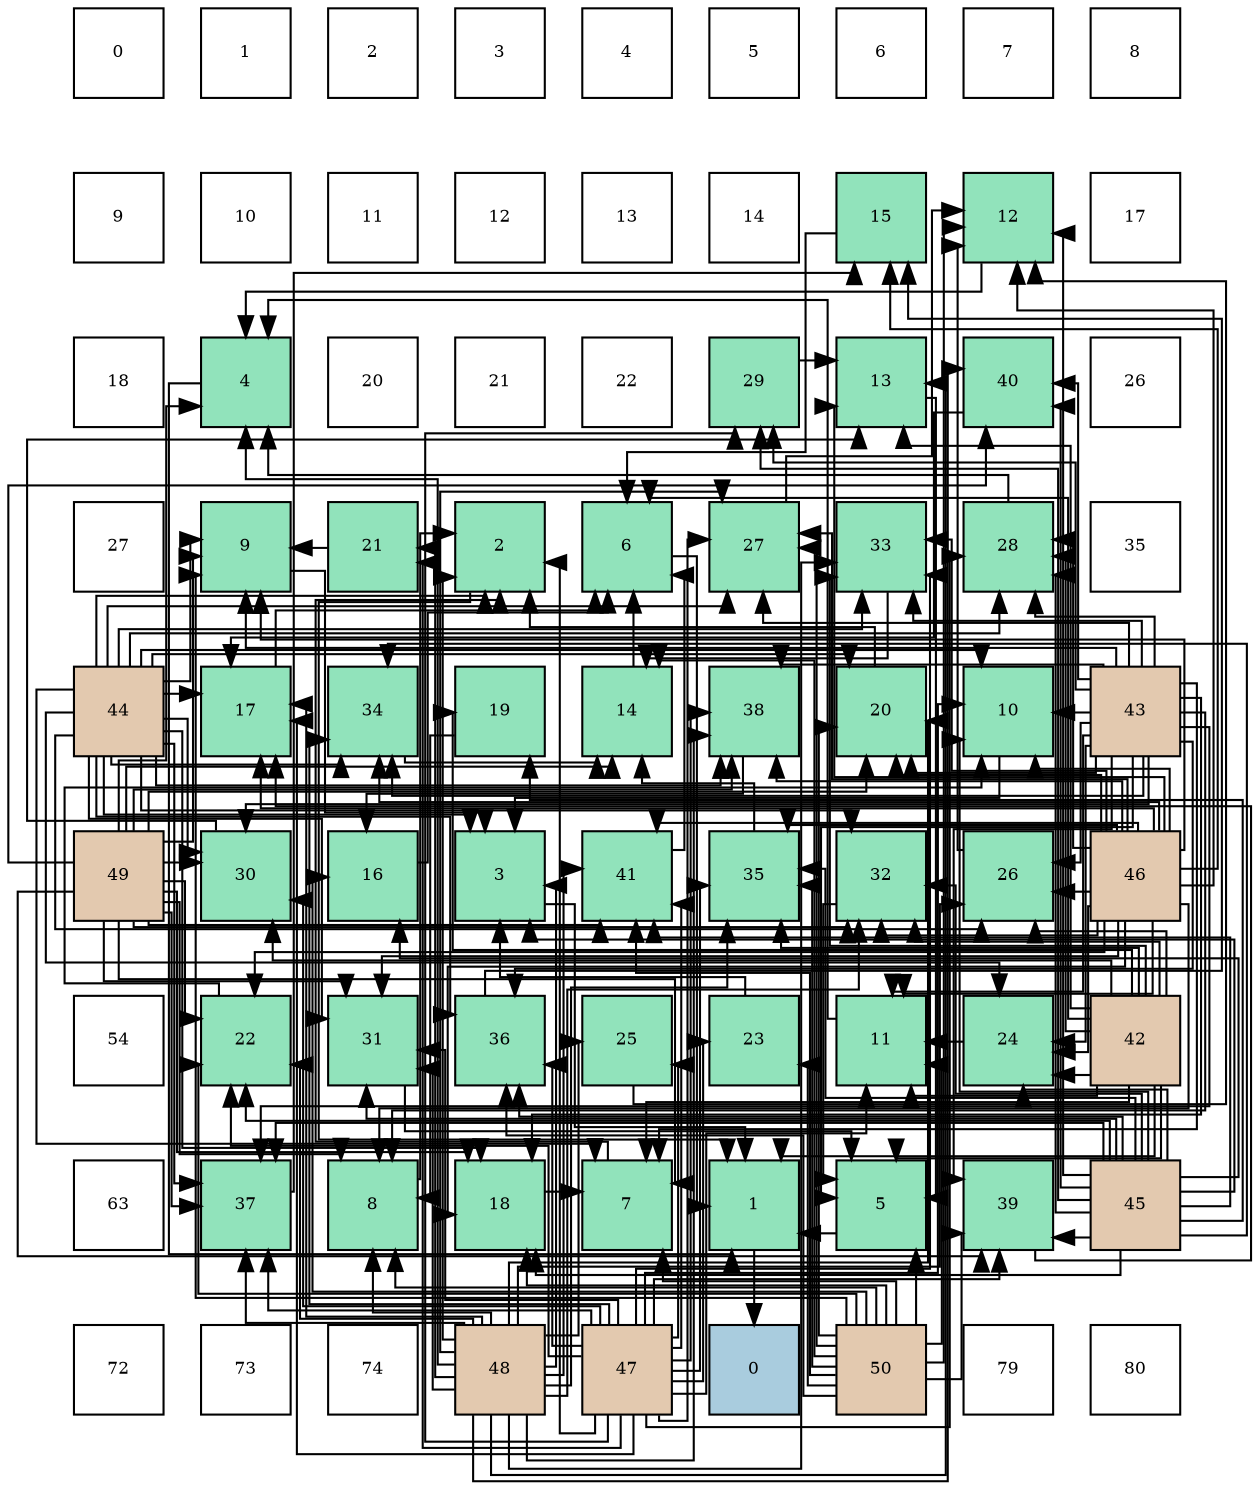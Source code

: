 digraph layout{
 rankdir=TB;
 splines=ortho;
 node [style=filled shape=square fixedsize=true width=0.6];
0[label="0", fontsize=8, fillcolor="#ffffff"];
1[label="1", fontsize=8, fillcolor="#ffffff"];
2[label="2", fontsize=8, fillcolor="#ffffff"];
3[label="3", fontsize=8, fillcolor="#ffffff"];
4[label="4", fontsize=8, fillcolor="#ffffff"];
5[label="5", fontsize=8, fillcolor="#ffffff"];
6[label="6", fontsize=8, fillcolor="#ffffff"];
7[label="7", fontsize=8, fillcolor="#ffffff"];
8[label="8", fontsize=8, fillcolor="#ffffff"];
9[label="9", fontsize=8, fillcolor="#ffffff"];
10[label="10", fontsize=8, fillcolor="#ffffff"];
11[label="11", fontsize=8, fillcolor="#ffffff"];
12[label="12", fontsize=8, fillcolor="#ffffff"];
13[label="13", fontsize=8, fillcolor="#ffffff"];
14[label="14", fontsize=8, fillcolor="#ffffff"];
15[label="15", fontsize=8, fillcolor="#91e3bb"];
16[label="12", fontsize=8, fillcolor="#91e3bb"];
17[label="17", fontsize=8, fillcolor="#ffffff"];
18[label="18", fontsize=8, fillcolor="#ffffff"];
19[label="4", fontsize=8, fillcolor="#91e3bb"];
20[label="20", fontsize=8, fillcolor="#ffffff"];
21[label="21", fontsize=8, fillcolor="#ffffff"];
22[label="22", fontsize=8, fillcolor="#ffffff"];
23[label="29", fontsize=8, fillcolor="#91e3bb"];
24[label="13", fontsize=8, fillcolor="#91e3bb"];
25[label="40", fontsize=8, fillcolor="#91e3bb"];
26[label="26", fontsize=8, fillcolor="#ffffff"];
27[label="27", fontsize=8, fillcolor="#ffffff"];
28[label="9", fontsize=8, fillcolor="#91e3bb"];
29[label="21", fontsize=8, fillcolor="#91e3bb"];
30[label="2", fontsize=8, fillcolor="#91e3bb"];
31[label="6", fontsize=8, fillcolor="#91e3bb"];
32[label="27", fontsize=8, fillcolor="#91e3bb"];
33[label="33", fontsize=8, fillcolor="#91e3bb"];
34[label="28", fontsize=8, fillcolor="#91e3bb"];
35[label="35", fontsize=8, fillcolor="#ffffff"];
36[label="44", fontsize=8, fillcolor="#e3c9af"];
37[label="17", fontsize=8, fillcolor="#91e3bb"];
38[label="34", fontsize=8, fillcolor="#91e3bb"];
39[label="19", fontsize=8, fillcolor="#91e3bb"];
40[label="14", fontsize=8, fillcolor="#91e3bb"];
41[label="38", fontsize=8, fillcolor="#91e3bb"];
42[label="20", fontsize=8, fillcolor="#91e3bb"];
43[label="10", fontsize=8, fillcolor="#91e3bb"];
44[label="43", fontsize=8, fillcolor="#e3c9af"];
45[label="49", fontsize=8, fillcolor="#e3c9af"];
46[label="30", fontsize=8, fillcolor="#91e3bb"];
47[label="16", fontsize=8, fillcolor="#91e3bb"];
48[label="3", fontsize=8, fillcolor="#91e3bb"];
49[label="41", fontsize=8, fillcolor="#91e3bb"];
50[label="35", fontsize=8, fillcolor="#91e3bb"];
51[label="32", fontsize=8, fillcolor="#91e3bb"];
52[label="26", fontsize=8, fillcolor="#91e3bb"];
53[label="46", fontsize=8, fillcolor="#e3c9af"];
54[label="54", fontsize=8, fillcolor="#ffffff"];
55[label="22", fontsize=8, fillcolor="#91e3bb"];
56[label="31", fontsize=8, fillcolor="#91e3bb"];
57[label="36", fontsize=8, fillcolor="#91e3bb"];
58[label="25", fontsize=8, fillcolor="#91e3bb"];
59[label="23", fontsize=8, fillcolor="#91e3bb"];
60[label="11", fontsize=8, fillcolor="#91e3bb"];
61[label="24", fontsize=8, fillcolor="#91e3bb"];
62[label="42", fontsize=8, fillcolor="#e3c9af"];
63[label="63", fontsize=8, fillcolor="#ffffff"];
64[label="37", fontsize=8, fillcolor="#91e3bb"];
65[label="8", fontsize=8, fillcolor="#91e3bb"];
66[label="18", fontsize=8, fillcolor="#91e3bb"];
67[label="7", fontsize=8, fillcolor="#91e3bb"];
68[label="1", fontsize=8, fillcolor="#91e3bb"];
69[label="5", fontsize=8, fillcolor="#91e3bb"];
70[label="39", fontsize=8, fillcolor="#91e3bb"];
71[label="45", fontsize=8, fillcolor="#e3c9af"];
72[label="72", fontsize=8, fillcolor="#ffffff"];
73[label="73", fontsize=8, fillcolor="#ffffff"];
74[label="74", fontsize=8, fillcolor="#ffffff"];
75[label="48", fontsize=8, fillcolor="#e3c9af"];
76[label="47", fontsize=8, fillcolor="#e3c9af"];
77[label="0", fontsize=8, fillcolor="#a9ccde"];
78[label="50", fontsize=8, fillcolor="#e3c9af"];
79[label="79", fontsize=8, fillcolor="#ffffff"];
80[label="80", fontsize=8, fillcolor="#ffffff"];
edge [constraint=false, style=vis];68 -> 77;
30 -> 68;
48 -> 68;
19 -> 68;
69 -> 68;
31 -> 68;
67 -> 30;
65 -> 30;
28 -> 48;
43 -> 48;
60 -> 19;
16 -> 19;
24 -> 69;
40 -> 31;
15 -> 31;
47 -> 31;
37 -> 31;
66 -> 67;
39 -> 65;
42 -> 30;
29 -> 28;
55 -> 43;
59 -> 48;
61 -> 60;
58 -> 16;
52 -> 16;
32 -> 16;
34 -> 19;
23 -> 24;
46 -> 24;
56 -> 69;
51 -> 69;
33 -> 40;
38 -> 40;
50 -> 40;
57 -> 15;
64 -> 15;
41 -> 47;
70 -> 37;
25 -> 37;
49 -> 31;
62 -> 68;
62 -> 69;
62 -> 31;
62 -> 67;
62 -> 60;
62 -> 24;
62 -> 39;
62 -> 61;
62 -> 52;
62 -> 34;
62 -> 46;
62 -> 51;
62 -> 33;
62 -> 50;
44 -> 69;
44 -> 67;
44 -> 65;
44 -> 28;
44 -> 43;
44 -> 60;
44 -> 66;
44 -> 42;
44 -> 61;
44 -> 52;
44 -> 32;
44 -> 34;
44 -> 23;
44 -> 46;
44 -> 33;
44 -> 38;
44 -> 57;
44 -> 64;
44 -> 41;
44 -> 70;
44 -> 25;
36 -> 30;
36 -> 48;
36 -> 67;
36 -> 28;
36 -> 43;
36 -> 37;
36 -> 66;
36 -> 42;
36 -> 61;
36 -> 52;
36 -> 32;
36 -> 34;
36 -> 46;
36 -> 56;
36 -> 51;
36 -> 33;
36 -> 38;
36 -> 57;
36 -> 64;
36 -> 41;
71 -> 48;
71 -> 43;
71 -> 16;
71 -> 47;
71 -> 66;
71 -> 39;
71 -> 55;
71 -> 61;
71 -> 34;
71 -> 23;
71 -> 56;
71 -> 51;
71 -> 38;
71 -> 50;
71 -> 57;
71 -> 64;
71 -> 70;
71 -> 25;
71 -> 49;
53 -> 65;
53 -> 28;
53 -> 43;
53 -> 60;
53 -> 16;
53 -> 24;
53 -> 15;
53 -> 37;
53 -> 66;
53 -> 42;
53 -> 55;
53 -> 61;
53 -> 52;
53 -> 32;
53 -> 34;
53 -> 56;
53 -> 51;
53 -> 33;
53 -> 38;
53 -> 50;
53 -> 41;
53 -> 49;
76 -> 30;
76 -> 43;
76 -> 60;
76 -> 37;
76 -> 29;
76 -> 55;
76 -> 59;
76 -> 58;
76 -> 32;
76 -> 34;
76 -> 23;
76 -> 46;
76 -> 56;
76 -> 33;
76 -> 38;
76 -> 50;
76 -> 57;
76 -> 64;
76 -> 41;
76 -> 70;
76 -> 49;
75 -> 30;
75 -> 48;
75 -> 19;
75 -> 65;
75 -> 24;
75 -> 37;
75 -> 42;
75 -> 29;
75 -> 55;
75 -> 58;
75 -> 52;
75 -> 32;
75 -> 56;
75 -> 51;
75 -> 33;
75 -> 50;
75 -> 64;
75 -> 41;
75 -> 25;
75 -> 49;
45 -> 19;
45 -> 67;
45 -> 65;
45 -> 28;
45 -> 40;
45 -> 66;
45 -> 42;
45 -> 55;
45 -> 46;
45 -> 56;
45 -> 51;
45 -> 64;
45 -> 41;
45 -> 70;
45 -> 25;
45 -> 49;
78 -> 69;
78 -> 67;
78 -> 65;
78 -> 28;
78 -> 60;
78 -> 16;
78 -> 40;
78 -> 47;
78 -> 66;
78 -> 42;
78 -> 55;
78 -> 59;
78 -> 32;
78 -> 50;
78 -> 57;
78 -> 70;
78 -> 49;
edge [constraint=true, style=invis];
0 -> 9 -> 18 -> 27 -> 36 -> 45 -> 54 -> 63 -> 72;
1 -> 10 -> 19 -> 28 -> 37 -> 46 -> 55 -> 64 -> 73;
2 -> 11 -> 20 -> 29 -> 38 -> 47 -> 56 -> 65 -> 74;
3 -> 12 -> 21 -> 30 -> 39 -> 48 -> 57 -> 66 -> 75;
4 -> 13 -> 22 -> 31 -> 40 -> 49 -> 58 -> 67 -> 76;
5 -> 14 -> 23 -> 32 -> 41 -> 50 -> 59 -> 68 -> 77;
6 -> 15 -> 24 -> 33 -> 42 -> 51 -> 60 -> 69 -> 78;
7 -> 16 -> 25 -> 34 -> 43 -> 52 -> 61 -> 70 -> 79;
8 -> 17 -> 26 -> 35 -> 44 -> 53 -> 62 -> 71 -> 80;
rank = same {0 -> 1 -> 2 -> 3 -> 4 -> 5 -> 6 -> 7 -> 8};
rank = same {9 -> 10 -> 11 -> 12 -> 13 -> 14 -> 15 -> 16 -> 17};
rank = same {18 -> 19 -> 20 -> 21 -> 22 -> 23 -> 24 -> 25 -> 26};
rank = same {27 -> 28 -> 29 -> 30 -> 31 -> 32 -> 33 -> 34 -> 35};
rank = same {36 -> 37 -> 38 -> 39 -> 40 -> 41 -> 42 -> 43 -> 44};
rank = same {45 -> 46 -> 47 -> 48 -> 49 -> 50 -> 51 -> 52 -> 53};
rank = same {54 -> 55 -> 56 -> 57 -> 58 -> 59 -> 60 -> 61 -> 62};
rank = same {63 -> 64 -> 65 -> 66 -> 67 -> 68 -> 69 -> 70 -> 71};
rank = same {72 -> 73 -> 74 -> 75 -> 76 -> 77 -> 78 -> 79 -> 80};
}